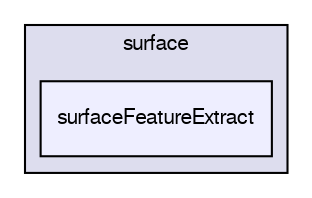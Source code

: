 digraph "applications/utilities/surface/surfaceFeatureExtract" {
  bgcolor=transparent;
  compound=true
  node [ fontsize="10", fontname="FreeSans"];
  edge [ labelfontsize="10", labelfontname="FreeSans"];
  subgraph clusterdir_f17de662d5fa06afbf0442aecb6ca0a0 {
    graph [ bgcolor="#ddddee", pencolor="black", label="surface" fontname="FreeSans", fontsize="10", URL="dir_f17de662d5fa06afbf0442aecb6ca0a0.html"]
  dir_3de2587fefae3b4dbc81e2c9b2592788 [shape=box, label="surfaceFeatureExtract", style="filled", fillcolor="#eeeeff", pencolor="black", URL="dir_3de2587fefae3b4dbc81e2c9b2592788.html"];
  }
}
